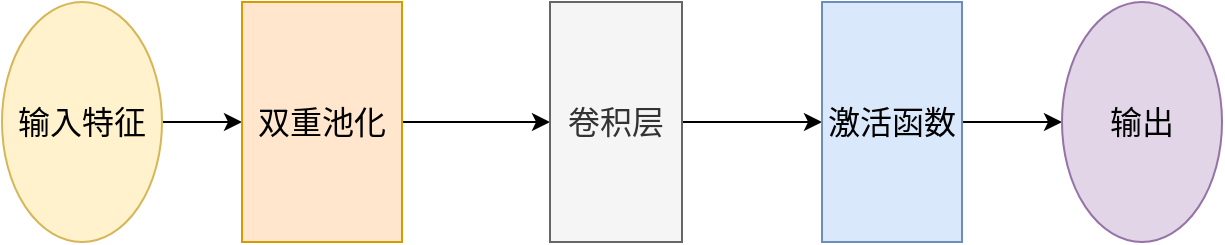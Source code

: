 <mxfile version="24.4.0" type="github">
  <diagram name="第 1 页" id="X00CZErsw5lxIn04xf_R">
    <mxGraphModel dx="1213" dy="631" grid="1" gridSize="10" guides="1" tooltips="1" connect="1" arrows="1" fold="1" page="1" pageScale="1" pageWidth="827" pageHeight="1169" math="0" shadow="0">
      <root>
        <mxCell id="0" />
        <mxCell id="1" parent="0" />
        <mxCell id="4k-sA4LPTLcVA16bypzs-54" style="edgeStyle=orthogonalEdgeStyle;rounded=0;orthogonalLoop=1;jettySize=auto;html=1;exitX=0.5;exitY=0;exitDx=0;exitDy=0;entryX=0.5;entryY=1;entryDx=0;entryDy=0;" edge="1" parent="1" source="4k-sA4LPTLcVA16bypzs-44" target="4k-sA4LPTLcVA16bypzs-45">
          <mxGeometry relative="1" as="geometry" />
        </mxCell>
        <mxCell id="4k-sA4LPTLcVA16bypzs-44" value="输入特征" style="ellipse;whiteSpace=wrap;html=1;fontSize=16;direction=south;fillColor=#fff2cc;strokeColor=#d6b656;" vertex="1" parent="1">
          <mxGeometry x="70" y="160" width="80" height="120" as="geometry" />
        </mxCell>
        <mxCell id="4k-sA4LPTLcVA16bypzs-55" style="edgeStyle=orthogonalEdgeStyle;rounded=0;orthogonalLoop=1;jettySize=auto;html=1;exitX=0.5;exitY=0;exitDx=0;exitDy=0;entryX=0.5;entryY=1;entryDx=0;entryDy=0;" edge="1" parent="1" source="4k-sA4LPTLcVA16bypzs-45" target="4k-sA4LPTLcVA16bypzs-47">
          <mxGeometry relative="1" as="geometry" />
        </mxCell>
        <mxCell id="4k-sA4LPTLcVA16bypzs-45" value="双重池化" style="whiteSpace=wrap;html=1;fontSize=16;direction=south;fillColor=#ffe6cc;strokeColor=#d79b00;" vertex="1" parent="1">
          <mxGeometry x="190" y="160" width="80" height="120" as="geometry" />
        </mxCell>
        <mxCell id="4k-sA4LPTLcVA16bypzs-56" style="edgeStyle=orthogonalEdgeStyle;rounded=0;orthogonalLoop=1;jettySize=auto;html=1;exitX=0.5;exitY=0;exitDx=0;exitDy=0;entryX=0.5;entryY=1;entryDx=0;entryDy=0;" edge="1" parent="1" source="4k-sA4LPTLcVA16bypzs-47" target="4k-sA4LPTLcVA16bypzs-49">
          <mxGeometry relative="1" as="geometry" />
        </mxCell>
        <mxCell id="4k-sA4LPTLcVA16bypzs-47" value="卷积层" style="whiteSpace=wrap;html=1;fontSize=16;direction=south;fillColor=#f5f5f5;fontColor=#333333;strokeColor=#666666;" vertex="1" parent="1">
          <mxGeometry x="344" y="160" width="66" height="120" as="geometry" />
        </mxCell>
        <mxCell id="4k-sA4LPTLcVA16bypzs-57" style="edgeStyle=orthogonalEdgeStyle;rounded=0;orthogonalLoop=1;jettySize=auto;html=1;exitX=0.5;exitY=0;exitDx=0;exitDy=0;entryX=0.5;entryY=1;entryDx=0;entryDy=0;" edge="1" parent="1" source="4k-sA4LPTLcVA16bypzs-49" target="4k-sA4LPTLcVA16bypzs-52">
          <mxGeometry relative="1" as="geometry" />
        </mxCell>
        <mxCell id="4k-sA4LPTLcVA16bypzs-49" value="激活函数" style="whiteSpace=wrap;html=1;fontSize=16;direction=south;fillColor=#dae8fc;strokeColor=#6c8ebf;" vertex="1" parent="1">
          <mxGeometry x="480" y="160" width="70" height="120" as="geometry" />
        </mxCell>
        <mxCell id="4k-sA4LPTLcVA16bypzs-52" value="输出" style="ellipse;whiteSpace=wrap;html=1;fontSize=16;direction=south;fillColor=#e1d5e7;strokeColor=#9673a6;" vertex="1" parent="1">
          <mxGeometry x="600" y="160" width="80" height="120" as="geometry" />
        </mxCell>
      </root>
    </mxGraphModel>
  </diagram>
</mxfile>
